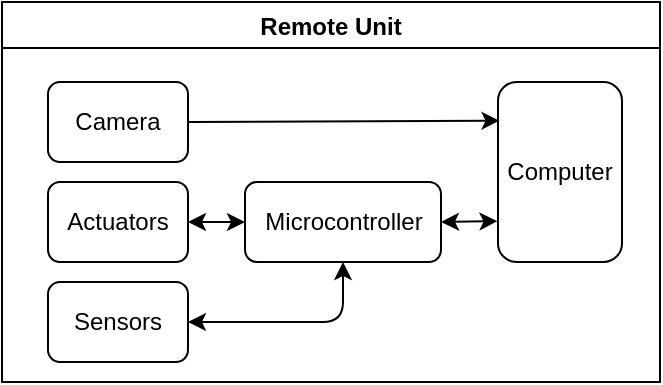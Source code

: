 <mxfile version="10.8.9" type="device"><diagram id="DczY-HxgEHw7demm59u_" name="Page-1"><mxGraphModel dx="1394" dy="727" grid="1" gridSize="10" guides="1" tooltips="1" connect="1" arrows="1" fold="1" page="1" pageScale="1" pageWidth="827" pageHeight="1169" math="0" shadow="0"><root><mxCell id="0"/><mxCell id="1" parent="0"/><mxCell id="49UJolArFOb7MJjetDJ1-32" value="Remote Unit" style="swimlane;" parent="1" vertex="1"><mxGeometry x="200" y="200" width="329" height="190" as="geometry"/></mxCell><mxCell id="49UJolArFOb7MJjetDJ1-33" value="Computer" style="rounded=1;whiteSpace=wrap;html=1;" parent="49UJolArFOb7MJjetDJ1-32" vertex="1"><mxGeometry x="248" y="40" width="62" height="90" as="geometry"/></mxCell><mxCell id="49UJolArFOb7MJjetDJ1-35" value="Actuators" style="rounded=1;whiteSpace=wrap;html=1;" parent="49UJolArFOb7MJjetDJ1-32" vertex="1"><mxGeometry x="23" y="90" width="70" height="40" as="geometry"/></mxCell><mxCell id="49UJolArFOb7MJjetDJ1-36" value="Camera" style="rounded=1;whiteSpace=wrap;html=1;" parent="49UJolArFOb7MJjetDJ1-32" vertex="1"><mxGeometry x="23" y="40" width="70" height="40" as="geometry"/></mxCell><mxCell id="49UJolArFOb7MJjetDJ1-37" value="Microcontroller" style="rounded=1;whiteSpace=wrap;html=1;" parent="49UJolArFOb7MJjetDJ1-32" vertex="1"><mxGeometry x="121.5" y="90" width="98" height="40" as="geometry"/></mxCell><mxCell id="49UJolArFOb7MJjetDJ1-38" value="" style="endArrow=classic;html=1;exitX=1;exitY=0.5;exitDx=0;exitDy=0;entryX=0.012;entryY=0.215;entryDx=0;entryDy=0;entryPerimeter=0;" parent="49UJolArFOb7MJjetDJ1-32" source="49UJolArFOb7MJjetDJ1-36" target="49UJolArFOb7MJjetDJ1-33" edge="1"><mxGeometry width="50" height="50" relative="1" as="geometry"><mxPoint x="93.5" y="58" as="sourcePoint"/><mxPoint x="246.5" y="58" as="targetPoint"/></mxGeometry></mxCell><mxCell id="49UJolArFOb7MJjetDJ1-39" value="Sensors" style="rounded=1;whiteSpace=wrap;html=1;" parent="49UJolArFOb7MJjetDJ1-32" vertex="1"><mxGeometry x="23" y="140" width="70" height="40" as="geometry"/></mxCell><mxCell id="49UJolArFOb7MJjetDJ1-42" value="" style="endArrow=classic;startArrow=classic;html=1;entryX=0;entryY=0.5;entryDx=0;entryDy=0;exitX=1;exitY=0.5;exitDx=0;exitDy=0;" parent="49UJolArFOb7MJjetDJ1-32" source="49UJolArFOb7MJjetDJ1-35" target="49UJolArFOb7MJjetDJ1-37" edge="1"><mxGeometry width="50" height="50" relative="1" as="geometry"><mxPoint x="11.5" y="270" as="sourcePoint"/><mxPoint x="61.5" y="220" as="targetPoint"/></mxGeometry></mxCell><mxCell id="49UJolArFOb7MJjetDJ1-43" value="" style="endArrow=classic;startArrow=classic;html=1;entryX=0.5;entryY=1;entryDx=0;entryDy=0;exitX=1;exitY=0.5;exitDx=0;exitDy=0;" parent="49UJolArFOb7MJjetDJ1-32" source="49UJolArFOb7MJjetDJ1-39" target="49UJolArFOb7MJjetDJ1-37" edge="1"><mxGeometry width="50" height="50" relative="1" as="geometry"><mxPoint x="101.5" y="210" as="sourcePoint"/><mxPoint x="151.5" y="160" as="targetPoint"/><Array as="points"><mxPoint x="170.5" y="160"/></Array></mxGeometry></mxCell><mxCell id="49UJolArFOb7MJjetDJ1-44" value="" style="endArrow=classic;startArrow=classic;html=1;exitX=1;exitY=0.5;exitDx=0;exitDy=0;entryX=-0.004;entryY=0.773;entryDx=0;entryDy=0;entryPerimeter=0;" parent="49UJolArFOb7MJjetDJ1-32" source="49UJolArFOb7MJjetDJ1-37" target="49UJolArFOb7MJjetDJ1-33" edge="1"><mxGeometry width="50" height="50" relative="1" as="geometry"><mxPoint x="221.5" y="150" as="sourcePoint"/><mxPoint x="271.5" y="100" as="targetPoint"/></mxGeometry></mxCell></root></mxGraphModel></diagram></mxfile>